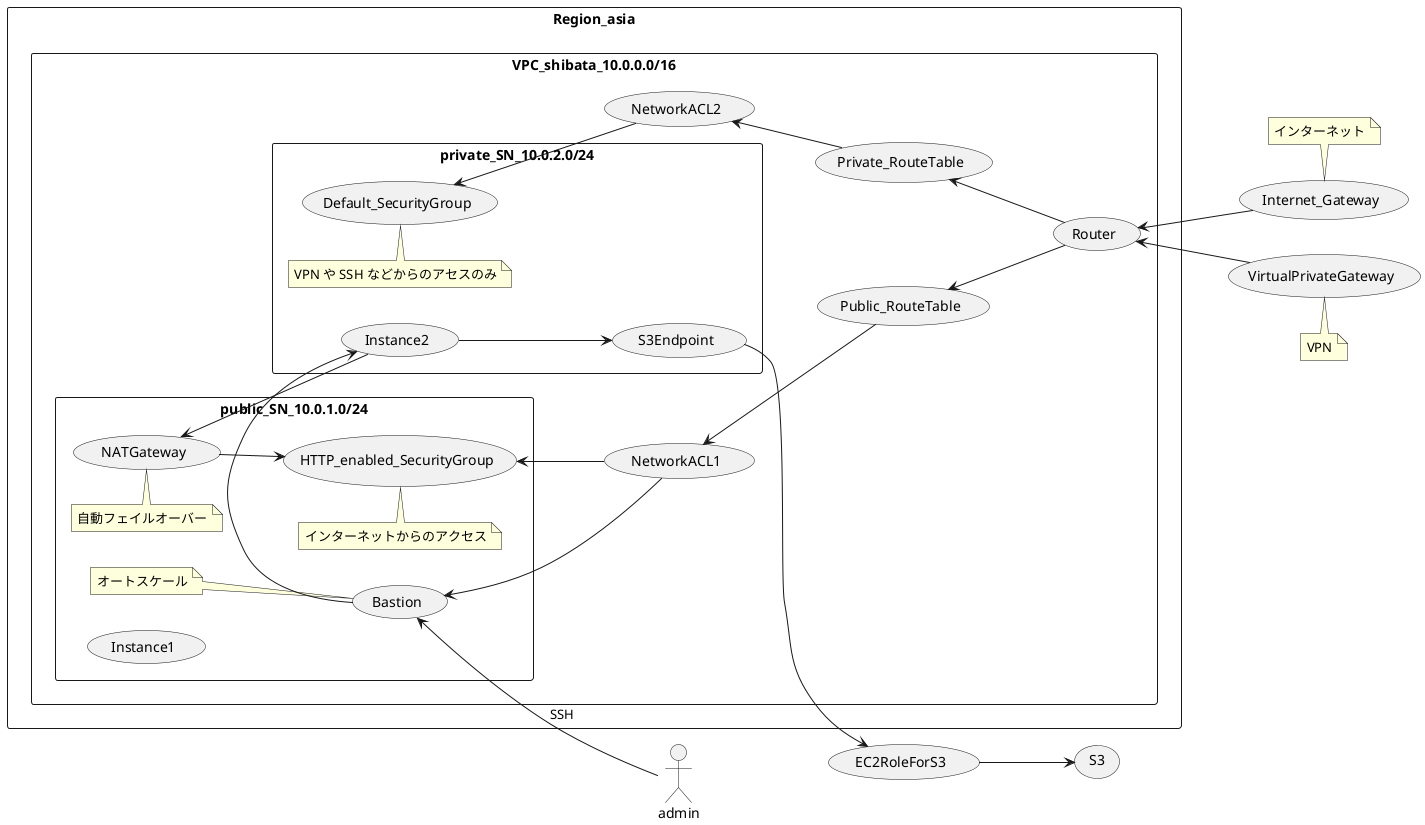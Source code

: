 @startuml
left to right direction
usecase Internet_Gateway
note top: インターネット
usecase VirtualPrivateGateway
note bottom: VPN

actor admin
usecase S3
usecase EC2RoleForS3

rectangle Region_asia{
  rectangle VPC_shibata_10.0.0.0/16{

    usecase Router
    Router <-- Internet_Gateway
    Router <-- VirtualPrivateGateway

    usecase Public_RouteTable
    usecase NetworkACL1
    Public_RouteTable <-- Router
    NetworkACL1 <-- Public_RouteTable

    usecase Private_RouteTable
    usecase NetworkACL2
    Private_RouteTable <-- Router
    NetworkACL2 <-- Private_RouteTable

    rectangle public_SN_10.0.1.0/24{
      'SN = Subnet'
      usecase HTTP_enabled_SecurityGroup
      note top: インターネットからのアクセス
      usecase Bastion
      note left: オートスケール
      usecase Instance1
      HTTP_enabled_SecurityGroup <-- NetworkACL1
      Bastion <-- NetworkACL1
      Bastion <-- admin:SSH
      usecase NATGateway
      note top: 自動フェイルオーバー
            NATGateway --> HTTP_enabled_SecurityGroup
    }

    rectangle private_SN_10.0.2.0/24{
      usecase Default_SecurityGroup
      note top: VPN や SSH などからのアセスのみ
      usecase Instance2
      Bastion --> Instance2
      Instance2 --> NATGateway

      Default_SecurityGroup <-- NetworkACL2
      usecase S3Endpoint

      Instance2 --> S3Endpoint
      S3Endpoint --> EC2RoleForS3
      EC2RoleForS3 --> S3
    }
  }
}


@enduml
